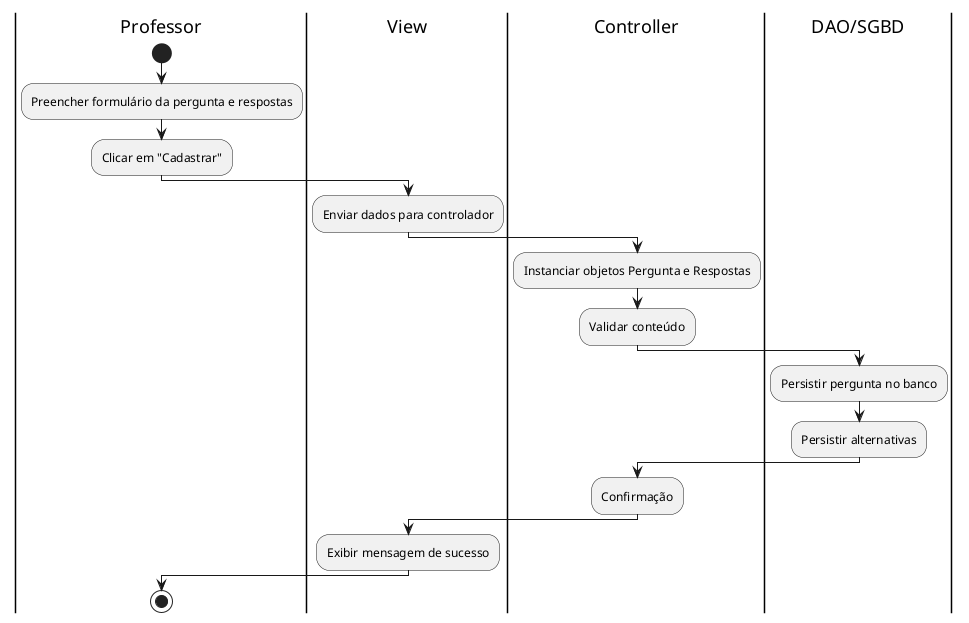 
@startuml CadastrarPergunta
|Professor|
start
:Preencher formulário da pergunta e respostas;
:Clicar em "Cadastrar";

|View|
:Enviar dados para controlador;

|Controller|
:Instanciar objetos Pergunta e Respostas;
:Validar conteúdo;

|DAO/SGBD|
:Persistir pergunta no banco;
:Persistir alternativas;

|Controller|
:Confirmação;

|View|
:Exibir mensagem de sucesso;
|Professor|
stop
@enduml
